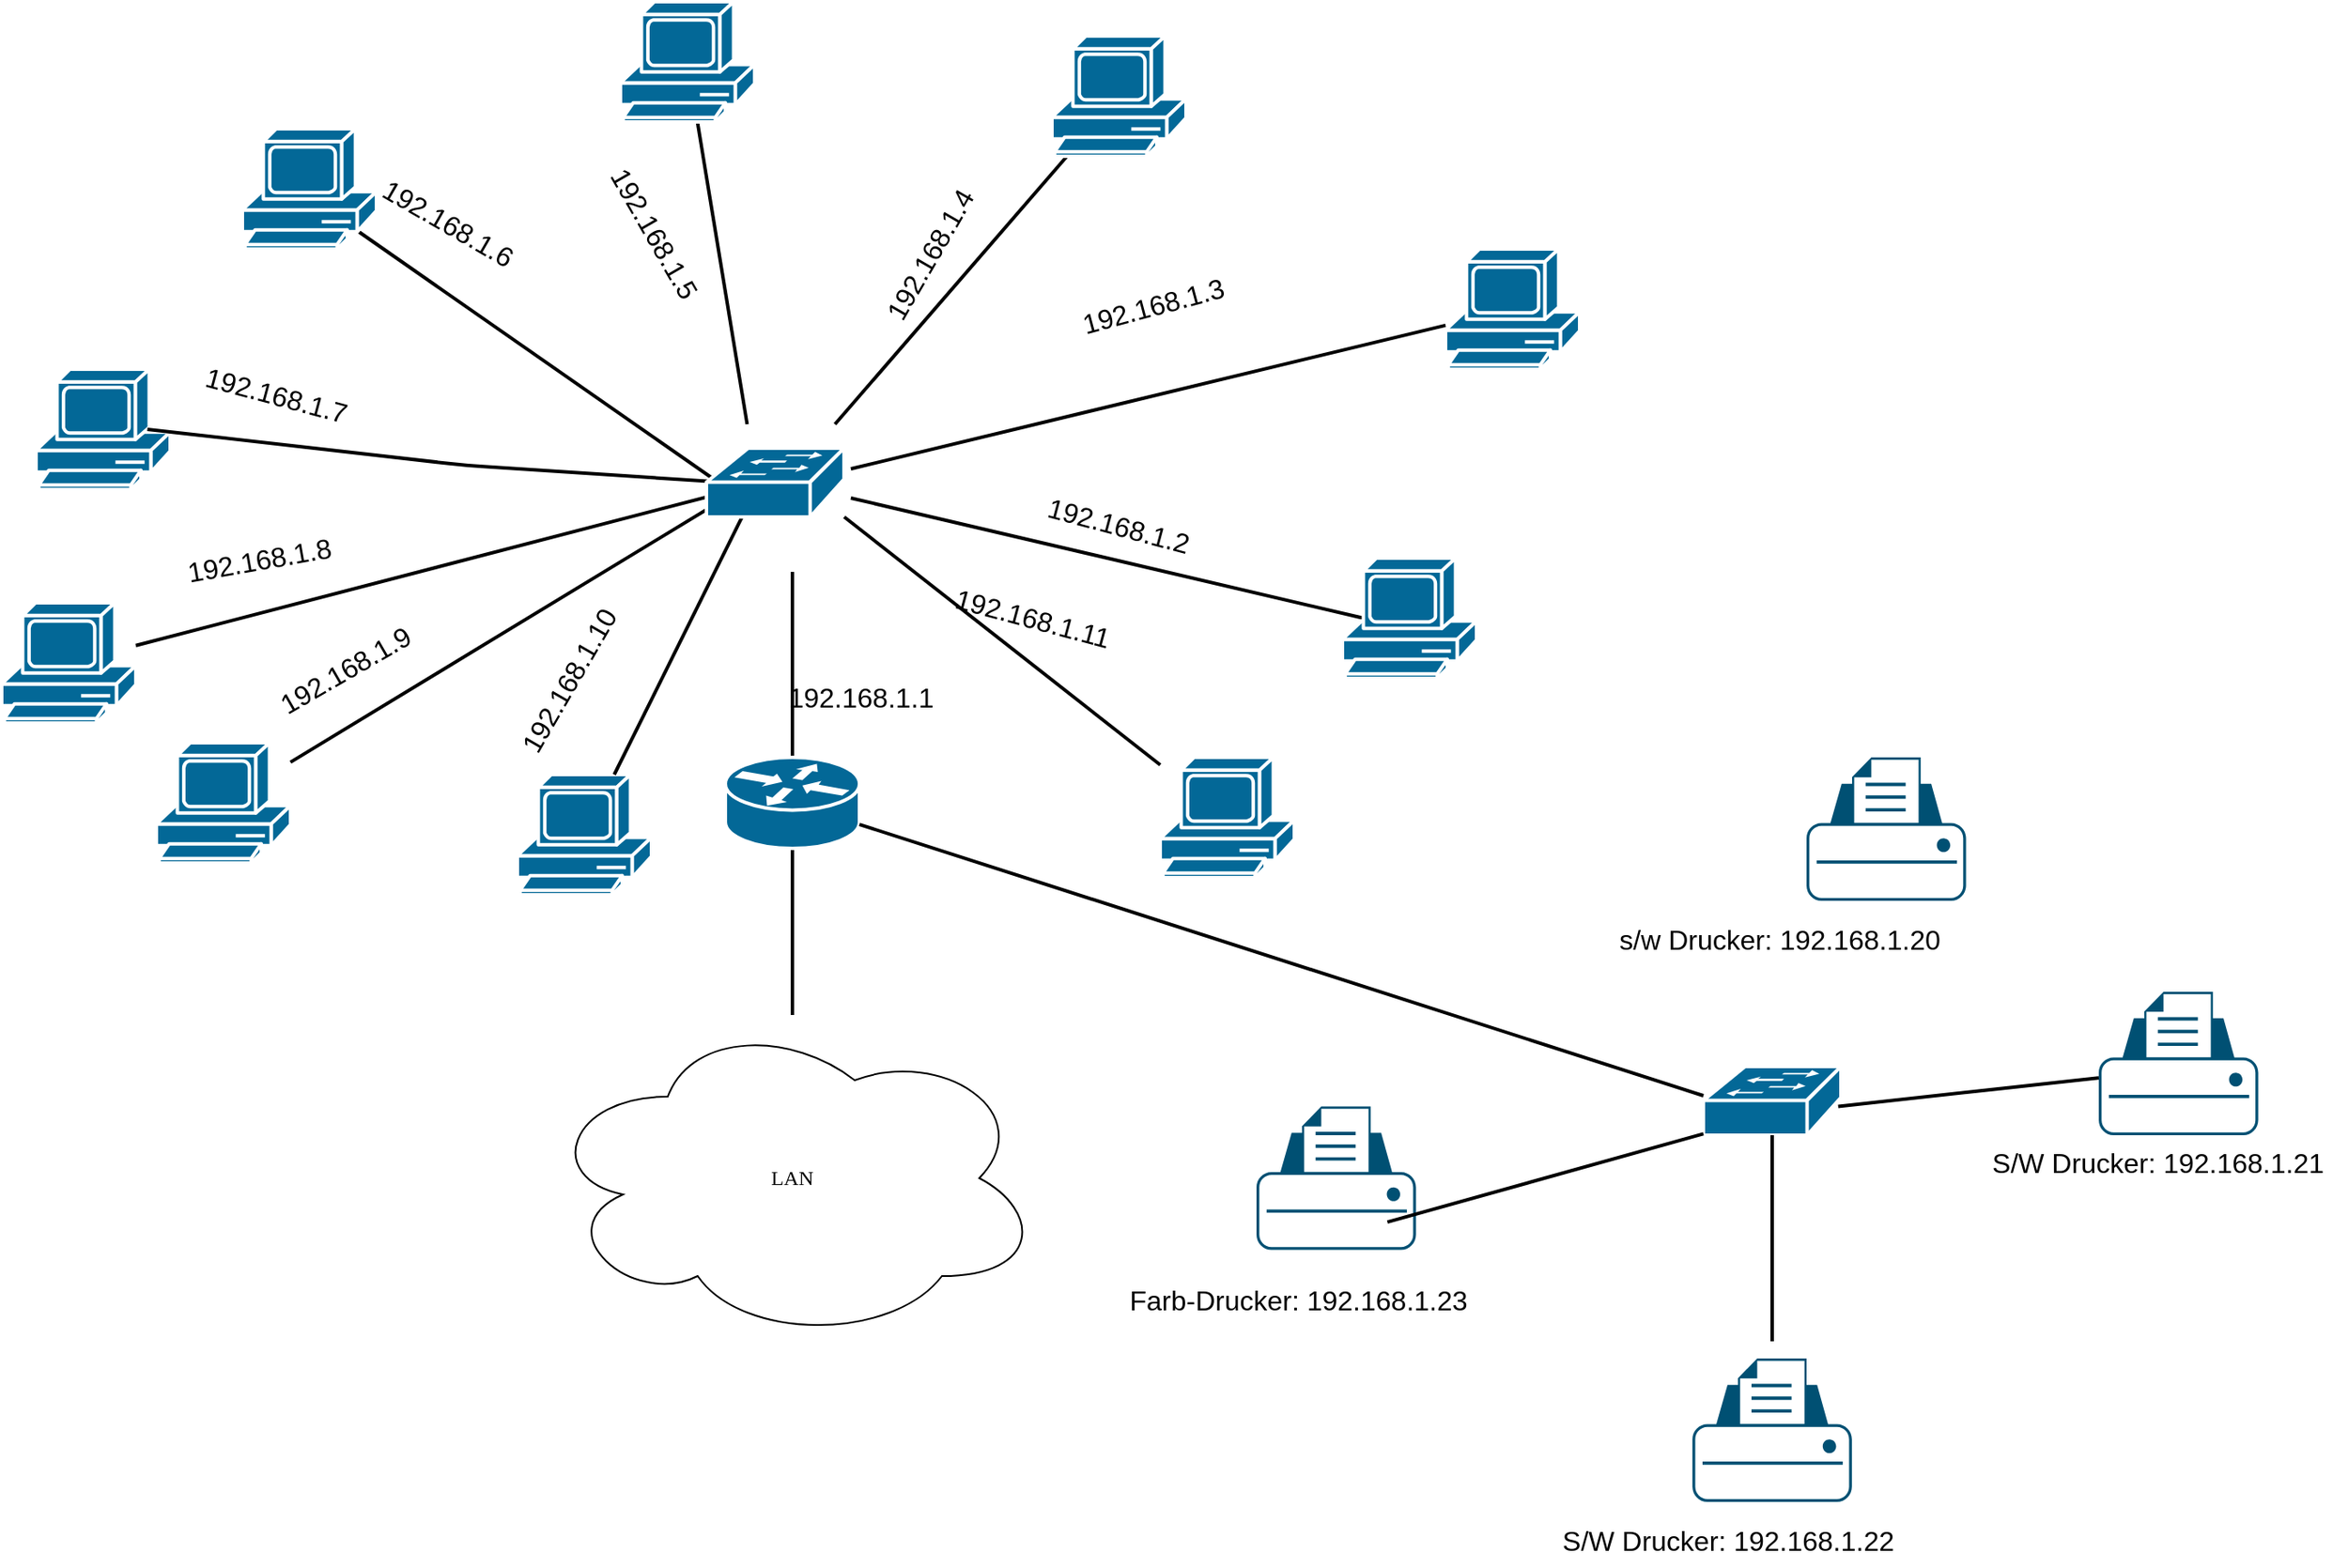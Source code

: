 <mxfile version="24.5.2" type="device">
  <diagram name="Page-1" id="c37626ed-c26b-45fb-9056-f9ebc6bb27b6">
    <mxGraphModel dx="1982" dy="1029" grid="1" gridSize="10" guides="1" tooltips="1" connect="1" arrows="1" fold="1" page="1" pageScale="1" pageWidth="1100" pageHeight="850" background="none" math="0" shadow="0">
      <root>
        <mxCell id="0" />
        <mxCell id="1" parent="0" />
        <mxCell id="1c7a67bf8fd3230f-38" style="edgeStyle=none;html=1;labelBackgroundColor=none;startFill=0;endArrow=none;endFill=0;strokeWidth=2;fontFamily=Verdana;fontSize=12;" parent="1" source="bFBtrg1Y9vZwwNPvwAea-11" edge="1">
          <mxGeometry relative="1" as="geometry">
            <mxPoint x="968.329" y="392" as="sourcePoint" />
            <mxPoint x="1023.671" y="476" as="targetPoint" />
          </mxGeometry>
        </mxCell>
        <mxCell id="1c7a67bf8fd3230f-39" style="edgeStyle=none;html=1;labelBackgroundColor=none;startFill=0;endArrow=none;endFill=0;strokeWidth=2;fontFamily=Verdana;fontSize=12;" parent="1" source="bFBtrg1Y9vZwwNPvwAea-10" edge="1">
          <mxGeometry relative="1" as="geometry">
            <mxPoint x="1119.235" y="392" as="sourcePoint" />
            <mxPoint x="1074.765" y="476" as="targetPoint" />
          </mxGeometry>
        </mxCell>
        <mxCell id="1c7a67bf8fd3230f-40" style="edgeStyle=none;html=1;labelBackgroundColor=none;startFill=0;endArrow=none;endFill=0;strokeWidth=2;fontFamily=Verdana;fontSize=12;" parent="1" source="bFBtrg1Y9vZwwNPvwAea-8" edge="1">
          <mxGeometry relative="1" as="geometry">
            <mxPoint x="1340" y="366" as="sourcePoint" />
            <mxPoint x="1084" y="502" as="targetPoint" />
          </mxGeometry>
        </mxCell>
        <mxCell id="1c7a67bf8fd3230f-41" style="edgeStyle=none;html=1;labelBackgroundColor=none;startFill=0;endArrow=none;endFill=0;strokeWidth=2;fontFamily=Verdana;fontSize=12;entryX=0.16;entryY=0.5;entryDx=0;entryDy=0;entryPerimeter=0;" parent="1" target="bFBtrg1Y9vZwwNPvwAea-5" edge="1">
          <mxGeometry relative="1" as="geometry">
            <mxPoint x="1084" y="519" as="sourcePoint" />
            <mxPoint x="1240" y="519" as="targetPoint" />
          </mxGeometry>
        </mxCell>
        <mxCell id="1c7a67bf8fd3230f-45" style="edgeStyle=none;html=1;labelBackgroundColor=none;startFill=0;endArrow=none;endFill=0;strokeWidth=2;fontFamily=Verdana;fontSize=12;entryX=0.86;entryY=0.85;entryDx=0;entryDy=0;entryPerimeter=0;" parent="1" target="bFBtrg1Y9vZwwNPvwAea-12" edge="1">
          <mxGeometry relative="1" as="geometry">
            <mxPoint x="1020" y="519" as="sourcePoint" />
            <mxPoint x="774" y="519" as="targetPoint" />
          </mxGeometry>
        </mxCell>
        <mxCell id="1c7a67bf8fd3230f-49" style="edgeStyle=none;html=1;labelBackgroundColor=none;startFill=0;endArrow=none;endFill=0;strokeWidth=2;fontFamily=Verdana;fontSize=12;exitX=0.5;exitY=1;exitDx=0;exitDy=0;" parent="1" edge="1">
          <mxGeometry relative="1" as="geometry">
            <mxPoint x="1050" y="562" as="sourcePoint" />
            <mxPoint x="1050" y="670" as="targetPoint" />
            <Array as="points" />
          </mxGeometry>
        </mxCell>
        <mxCell id="1c7a67bf8fd3230f-13" value="LAN" style="ellipse;shape=cloud;whiteSpace=wrap;html=1;rounded=0;shadow=0;comic=0;strokeWidth=1;fontFamily=Verdana;fontSize=12;" parent="1" vertex="1">
          <mxGeometry x="905" y="820" width="290" height="190" as="geometry" />
        </mxCell>
        <mxCell id="1c7a67bf8fd3230f-55" style="edgeStyle=none;html=1;labelBackgroundColor=none;startFill=0;endArrow=none;endFill=0;strokeWidth=2;fontFamily=Verdana;fontSize=12;" parent="1" source="1c7a67bf8fd3230f-46" target="1c7a67bf8fd3230f-13" edge="1">
          <mxGeometry relative="1" as="geometry" />
        </mxCell>
        <mxCell id="1c7a67bf8fd3230f-46" value="" style="shape=mxgraph.cisco.routers.router;html=1;dashed=0;fillColor=#036897;strokeColor=#ffffff;strokeWidth=2;verticalLabelPosition=bottom;verticalAlign=top;rounded=0;shadow=0;comic=0;fontFamily=Verdana;fontSize=12;" parent="1" vertex="1">
          <mxGeometry x="1011" y="670" width="78" height="53" as="geometry" />
        </mxCell>
        <mxCell id="bFBtrg1Y9vZwwNPvwAea-1" value="192.168.1.1" style="text;html=1;align=center;verticalAlign=middle;whiteSpace=wrap;rounded=0;fontSize=16;" vertex="1" parent="1">
          <mxGeometry x="1060" y="620" width="60" height="30" as="geometry" />
        </mxCell>
        <mxCell id="bFBtrg1Y9vZwwNPvwAea-5" value="" style="shape=mxgraph.cisco.computers_and_peripherals.pc;sketch=0;html=1;pointerEvents=1;dashed=0;fillColor=#036897;strokeColor=#ffffff;strokeWidth=2;verticalLabelPosition=bottom;verticalAlign=top;align=center;outlineConnect=0;" vertex="1" parent="1">
          <mxGeometry x="1370" y="554" width="78" height="70" as="geometry" />
        </mxCell>
        <mxCell id="bFBtrg1Y9vZwwNPvwAea-7" value="192.168.1.2" style="text;html=1;align=center;verticalAlign=middle;whiteSpace=wrap;rounded=0;fontSize=16;rotation=15;" vertex="1" parent="1">
          <mxGeometry x="1210" y="520" width="60" height="30" as="geometry" />
        </mxCell>
        <mxCell id="bFBtrg1Y9vZwwNPvwAea-8" value="" style="shape=mxgraph.cisco.computers_and_peripherals.pc;sketch=0;html=1;pointerEvents=1;dashed=0;fillColor=#036897;strokeColor=#ffffff;strokeWidth=2;verticalLabelPosition=bottom;verticalAlign=top;align=center;outlineConnect=0;" vertex="1" parent="1">
          <mxGeometry x="1430" y="374" width="78" height="70" as="geometry" />
        </mxCell>
        <mxCell id="bFBtrg1Y9vZwwNPvwAea-9" value="192.168.1.3" style="text;html=1;align=center;verticalAlign=middle;whiteSpace=wrap;rounded=0;fontSize=16;rotation=-15;" vertex="1" parent="1">
          <mxGeometry x="1230" y="392" width="60" height="30" as="geometry" />
        </mxCell>
        <mxCell id="bFBtrg1Y9vZwwNPvwAea-10" value="" style="shape=mxgraph.cisco.computers_and_peripherals.pc;sketch=0;html=1;pointerEvents=1;dashed=0;fillColor=#036897;strokeColor=#ffffff;strokeWidth=2;verticalLabelPosition=bottom;verticalAlign=top;align=center;outlineConnect=0;" vertex="1" parent="1">
          <mxGeometry x="1201" y="250" width="78" height="70" as="geometry" />
        </mxCell>
        <mxCell id="bFBtrg1Y9vZwwNPvwAea-11" value="" style="shape=mxgraph.cisco.computers_and_peripherals.pc;sketch=0;html=1;pointerEvents=1;dashed=0;fillColor=#036897;strokeColor=#ffffff;strokeWidth=2;verticalLabelPosition=bottom;verticalAlign=top;align=center;outlineConnect=0;" vertex="1" parent="1">
          <mxGeometry x="950" y="230" width="78" height="70" as="geometry" />
        </mxCell>
        <mxCell id="bFBtrg1Y9vZwwNPvwAea-12" value="" style="shape=mxgraph.cisco.computers_and_peripherals.pc;sketch=0;html=1;pointerEvents=1;dashed=0;fillColor=#036897;strokeColor=#ffffff;strokeWidth=2;verticalLabelPosition=bottom;verticalAlign=top;align=center;outlineConnect=0;" vertex="1" parent="1">
          <mxGeometry x="730" y="304" width="78" height="70" as="geometry" />
        </mxCell>
        <mxCell id="bFBtrg1Y9vZwwNPvwAea-15" value="192.168.1.5" style="text;html=1;align=center;verticalAlign=middle;whiteSpace=wrap;rounded=0;fontSize=16;rotation=60;" vertex="1" parent="1">
          <mxGeometry x="940" y="350" width="60" height="30" as="geometry" />
        </mxCell>
        <mxCell id="bFBtrg1Y9vZwwNPvwAea-16" value="192.168.1.6" style="text;html=1;align=center;verticalAlign=middle;whiteSpace=wrap;rounded=0;fontSize=16;rotation=30;" vertex="1" parent="1">
          <mxGeometry x="820" y="344" width="60" height="30" as="geometry" />
        </mxCell>
        <mxCell id="bFBtrg1Y9vZwwNPvwAea-19" value="192.168.1.4" style="text;html=1;align=center;verticalAlign=middle;whiteSpace=wrap;rounded=0;fontSize=16;rotation=-60;" vertex="1" parent="1">
          <mxGeometry x="1100" y="362" width="60" height="30" as="geometry" />
        </mxCell>
        <mxCell id="bFBtrg1Y9vZwwNPvwAea-20" value="" style="shape=mxgraph.cisco.computers_and_peripherals.pc;sketch=0;html=1;pointerEvents=1;dashed=0;fillColor=#036897;strokeColor=#ffffff;strokeWidth=2;verticalLabelPosition=bottom;verticalAlign=top;align=center;outlineConnect=0;" vertex="1" parent="1">
          <mxGeometry x="1264" y="670" width="78" height="70" as="geometry" />
        </mxCell>
        <mxCell id="bFBtrg1Y9vZwwNPvwAea-23" style="edgeStyle=none;html=1;labelBackgroundColor=none;startFill=0;endArrow=none;endFill=0;strokeWidth=2;fontFamily=Verdana;fontSize=12;" edge="1" parent="1" target="bFBtrg1Y9vZwwNPvwAea-20">
          <mxGeometry relative="1" as="geometry">
            <mxPoint x="1080.148" y="530.0" as="sourcePoint" />
            <mxPoint x="1252" y="570" as="targetPoint" />
          </mxGeometry>
        </mxCell>
        <mxCell id="bFBtrg1Y9vZwwNPvwAea-24" value="" style="shape=mxgraph.cisco.computers_and_peripherals.pc;sketch=0;html=1;pointerEvents=1;dashed=0;fillColor=#036897;strokeColor=#ffffff;strokeWidth=2;verticalLabelPosition=bottom;verticalAlign=top;align=center;outlineConnect=0;" vertex="1" parent="1">
          <mxGeometry x="610" y="444" width="78" height="70" as="geometry" />
        </mxCell>
        <mxCell id="bFBtrg1Y9vZwwNPvwAea-28" value="" style="shape=mxgraph.cisco.computers_and_peripherals.pc;sketch=0;html=1;pointerEvents=1;dashed=0;fillColor=#036897;strokeColor=#ffffff;strokeWidth=2;verticalLabelPosition=bottom;verticalAlign=top;align=center;outlineConnect=0;" vertex="1" parent="1">
          <mxGeometry x="890" y="680" width="78" height="70" as="geometry" />
        </mxCell>
        <mxCell id="bFBtrg1Y9vZwwNPvwAea-29" value="" style="shape=mxgraph.cisco.computers_and_peripherals.pc;sketch=0;html=1;pointerEvents=1;dashed=0;fillColor=#036897;strokeColor=#ffffff;strokeWidth=2;verticalLabelPosition=bottom;verticalAlign=top;align=center;outlineConnect=0;" vertex="1" parent="1">
          <mxGeometry x="590" y="580" width="78" height="70" as="geometry" />
        </mxCell>
        <mxCell id="bFBtrg1Y9vZwwNPvwAea-30" value="" style="shape=mxgraph.cisco.computers_and_peripherals.pc;sketch=0;html=1;pointerEvents=1;dashed=0;fillColor=#036897;strokeColor=#ffffff;strokeWidth=2;verticalLabelPosition=bottom;verticalAlign=top;align=center;outlineConnect=0;" vertex="1" parent="1">
          <mxGeometry x="680" y="661.5" width="78" height="70" as="geometry" />
        </mxCell>
        <mxCell id="bFBtrg1Y9vZwwNPvwAea-32" style="edgeStyle=none;html=1;labelBackgroundColor=none;startFill=0;endArrow=none;endFill=0;strokeWidth=2;fontFamily=Verdana;fontSize=12;exitX=0;exitY=0.985;exitDx=0;exitDy=0;exitPerimeter=0;" edge="1" parent="1" target="bFBtrg1Y9vZwwNPvwAea-28">
          <mxGeometry relative="1" as="geometry">
            <mxPoint x="1021" y="529.49" as="sourcePoint" />
            <mxPoint x="1021" y="703" as="targetPoint" />
          </mxGeometry>
        </mxCell>
        <mxCell id="bFBtrg1Y9vZwwNPvwAea-33" style="edgeStyle=none;html=1;labelBackgroundColor=none;startFill=0;endArrow=none;endFill=0;strokeWidth=2;fontFamily=Verdana;fontSize=12;exitX=0;exitY=0.5;exitDx=0;exitDy=0;exitPerimeter=0;" edge="1" parent="1" target="bFBtrg1Y9vZwwNPvwAea-30">
          <mxGeometry relative="1" as="geometry">
            <mxPoint x="1021" y="513" as="sourcePoint" />
            <mxPoint x="853" y="665" as="targetPoint" />
          </mxGeometry>
        </mxCell>
        <mxCell id="bFBtrg1Y9vZwwNPvwAea-34" style="edgeStyle=none;html=1;labelBackgroundColor=none;startFill=0;endArrow=none;endFill=0;strokeWidth=2;fontFamily=Verdana;fontSize=12;exitX=0;exitY=0.5;exitDx=0;exitDy=0;exitPerimeter=0;" edge="1" parent="1" target="bFBtrg1Y9vZwwNPvwAea-29">
          <mxGeometry relative="1" as="geometry">
            <mxPoint x="1021" y="513" as="sourcePoint" />
            <mxPoint x="700" y="642.333" as="targetPoint" />
          </mxGeometry>
        </mxCell>
        <mxCell id="bFBtrg1Y9vZwwNPvwAea-35" style="edgeStyle=none;html=1;labelBackgroundColor=none;startFill=0;endArrow=none;endFill=0;strokeWidth=2;fontFamily=Verdana;fontSize=12;entryX=0.83;entryY=0.5;entryDx=0;entryDy=0;entryPerimeter=0;" edge="1" parent="1" target="bFBtrg1Y9vZwwNPvwAea-24">
          <mxGeometry relative="1" as="geometry">
            <mxPoint x="1021" y="510.544" as="sourcePoint" />
            <mxPoint x="770" y="554" as="targetPoint" />
            <Array as="points">
              <mxPoint x="860" y="500" />
            </Array>
          </mxGeometry>
        </mxCell>
        <mxCell id="bFBtrg1Y9vZwwNPvwAea-38" value="192.168.1.11" style="text;html=1;align=center;verticalAlign=middle;whiteSpace=wrap;rounded=0;fontSize=16;rotation=15;" vertex="1" parent="1">
          <mxGeometry x="1160" y="574" width="60" height="30" as="geometry" />
        </mxCell>
        <mxCell id="bFBtrg1Y9vZwwNPvwAea-39" value="1&lt;span style=&quot;color: rgba(0, 0, 0, 0); font-family: monospace; font-size: 0px; text-align: start; text-wrap: nowrap;&quot;&gt;%3CmxGraphModel%3E%3Croot%3E%3CmxCell%20id%3D%220%22%2F%3E%3CmxCell%20id%3D%221%22%20parent%3D%220%22%2F%3E%3CmxCell%20id%3D%222%22%20value%3D%22192.168.1.6%22%20style%3D%22text%3Bhtml%3D1%3Balign%3Dcenter%3BverticalAlign%3Dmiddle%3BwhiteSpace%3Dwrap%3Brounded%3D0%3BfontSize%3D16%3Brotation%3D15%3B%22%20vertex%3D%221%22%20parent%3D%221%22%3E%3CmxGeometry%20x%3D%22830%22%20y%3D%22470%22%20width%3D%2260%22%20height%3D%2230%22%20as%3D%22geometry%22%2F%3E%3C%2FmxCell%3E%3C%2Froot%3E%3C%2FmxGraphModel%3E&lt;/span&gt;92.168.1.7" style="text;html=1;align=center;verticalAlign=middle;whiteSpace=wrap;rounded=0;fontSize=16;rotation=15;" vertex="1" parent="1">
          <mxGeometry x="720" y="444" width="60" height="30" as="geometry" />
        </mxCell>
        <mxCell id="bFBtrg1Y9vZwwNPvwAea-40" value="1&lt;span style=&quot;color: rgba(0, 0, 0, 0); font-family: monospace; font-size: 0px; text-align: start; text-wrap: nowrap;&quot;&gt;%3CmxGraphModel%3E%3Croot%3E%3CmxCell%20id%3D%220%22%2F%3E%3CmxCell%20id%3D%221%22%20parent%3D%220%22%2F%3E%3CmxCell%20id%3D%222%22%20value%3D%22192.168.1.6%22%20style%3D%22text%3Bhtml%3D1%3Balign%3Dcenter%3BverticalAlign%3Dmiddle%3BwhiteSpace%3Dwrap%3Brounded%3D0%3BfontSize%3D16%3Brotation%3D15%3B%22%20vertex%3D%221%22%20parent%3D%221%22%3E%3CmxGeometry%20x%3D%22830%22%20y%3D%22470%22%20width%3D%2260%22%20height%3D%2230%22%20as%3D%22geometry%22%2F%3E%3C%2FmxCell%3E%3C%2Froot%3E%3C%2FmxGraphModel%3E&lt;/span&gt;92.1&lt;span style=&quot;color: rgba(0, 0, 0, 0); font-family: monospace; font-size: 0px; text-align: start; text-wrap: nowrap;&quot;&gt;%3CmxGraphModel%3E%3Croot%3E%3CmxCell%20id%3D%220%22%2F%3E%3CmxCell%20id%3D%221%22%20parent%3D%220%22%2F%3E%3CmxCell%20id%3D%222%22%20value%3D%221%26lt%3Bspan%20style%3D%26quot%3Bcolor%3A%20rgba(0%2C%200%2C%200%2C%200)%3B%20font-family%3A%20monospace%3B%20font-size%3A%200px%3B%20text-align%3A%20start%3B%20text-wrap%3A%20nowrap%3B%26quot%3B%26gt%3B%253CmxGraphModel%253E%253Croot%253E%253CmxCell%2520id%253D%25220%2522%252F%253E%253CmxCell%2520id%253D%25221%2522%2520parent%253D%25220%2522%252F%253E%253CmxCell%2520id%253D%25222%2522%2520value%253D%2522192.168.1.6%2522%2520style%253D%2522text%253Bhtml%253D1%253Balign%253Dcenter%253BverticalAlign%253Dmiddle%253BwhiteSpace%253Dwrap%253Brounded%253D0%253BfontSize%253D16%253Brotation%253D15%253B%2522%2520vertex%253D%25221%2522%2520parent%253D%25221%2522%253E%253CmxGeometry%2520x%253D%2522830%2522%2520y%253D%2522470%2522%2520width%253D%252260%2522%2520height%253D%252230%2522%2520as%253D%2522geometry%2522%252F%253E%253C%252FmxCell%253E%253C%252Froot%253E%253C%252FmxGraphModel%253E%26lt%3B%2Fspan%26gt%3B92.168.1.7%22%20style%3D%22text%3Bhtml%3D1%3Balign%3Dcenter%3BverticalAlign%3Dmiddle%3BwhiteSpace%3Dwrap%3Brounded%3D0%3BfontSize%3D16%3Brotation%3D-15%3B%22%20vertex%3D%221%22%20parent%3D%221%22%3E%3CmxGeometry%20x%3D%22730%22%20y%3D%22530%22%20width%3D%2260%22%20height%3D%2230%22%20as%3D%22geometry%22%2F%3E%3C%2FmxCell%3E%3C%2Froot%3E%3C%2FmxGraphModel%3E&lt;/span&gt;68.1.8" style="text;html=1;align=center;verticalAlign=middle;whiteSpace=wrap;rounded=0;fontSize=16;rotation=-10;" vertex="1" parent="1">
          <mxGeometry x="710" y="540" width="60" height="30" as="geometry" />
        </mxCell>
        <mxCell id="bFBtrg1Y9vZwwNPvwAea-41" style="edgeStyle=none;curved=1;rounded=0;orthogonalLoop=1;jettySize=auto;html=1;exitX=0.5;exitY=0;exitDx=0;exitDy=0;fontSize=12;startSize=8;endSize=8;" edge="1" parent="1" source="bFBtrg1Y9vZwwNPvwAea-40" target="bFBtrg1Y9vZwwNPvwAea-40">
          <mxGeometry relative="1" as="geometry" />
        </mxCell>
        <mxCell id="bFBtrg1Y9vZwwNPvwAea-42" style="edgeStyle=none;curved=1;rounded=0;orthogonalLoop=1;jettySize=auto;html=1;exitX=0.5;exitY=0;exitDx=0;exitDy=0;fontSize=12;startSize=8;endSize=8;" edge="1" parent="1">
          <mxGeometry relative="1" as="geometry">
            <mxPoint x="793" y="612" as="sourcePoint" />
            <mxPoint x="793" y="612" as="targetPoint" />
          </mxGeometry>
        </mxCell>
        <mxCell id="bFBtrg1Y9vZwwNPvwAea-43" value="1&lt;span style=&quot;color: rgba(0, 0, 0, 0); font-family: monospace; font-size: 0px; text-align: start; text-wrap: nowrap;&quot;&gt;%3CmxGraphModel%3E%3Croot%3E%3CmxCell%20id%3D%220%22%2F%3E%3CmxCell%20id%3D%221%22%20parent%3D%220%22%2F%3E%3CmxCell%20id%3D%222%22%20value%3D%22192.168.1.6%22%20style%3D%22text%3Bhtml%3D1%3Balign%3Dcenter%3BverticalAlign%3Dmiddle%3BwhiteSpace%3Dwrap%3Brounded%3D0%3BfontSize%3D16%3Brotation%3D15%3B%22%20vertex%3D%221%22%20parent%3D%221%22%3E%3CmxGeometry%20x%3D%22830%22%20y%3D%22470%22%20width%3D%2260%22%20height%3D%2230%22%20as%3D%22geometry%22%2F%3E%3C%2FmxCell%3E%3C%2Froot%3E%3C%2FmxGraphModel%3E&lt;/span&gt;92.1&lt;span style=&quot;color: rgba(0, 0, 0, 0); font-family: monospace; font-size: 0px; text-align: start; text-wrap: nowrap;&quot;&gt;%3CmxGraphModel%3E%3Croot%3E%3CmxCell%20id%3D%220%22%2F%3E%3CmxCell%20id%3D%221%22%20parent%3D%220%22%2F%3E%3CmxCell%20id%3D%222%22%20value%3D%221%26lt%3Bspan%20style%3D%26quot%3Bcolor%3A%20rgba(0%2C%200%2C%200%2C%200)%3B%20font-family%3A%20monospace%3B%20font-size%3A%200px%3B%20text-align%3A%20start%3B%20text-wrap%3A%20nowrap%3B%26quot%3B%26gt%3B%253CmxGraphModel%253E%253Croot%253E%253CmxCell%2520id%253D%25220%2522%252F%253E%253CmxCell%2520id%253D%25221%2522%2520parent%253D%25220%2522%252F%253E%253CmxCell%2520id%253D%25222%2522%2520value%253D%2522192.168.1.6%2522%2520style%253D%2522text%253Bhtml%253D1%253Balign%253Dcenter%253BverticalAlign%253Dmiddle%253BwhiteSpace%253Dwrap%253Brounded%253D0%253BfontSize%253D16%253Brotation%253D15%253B%2522%2520vertex%253D%25221%2522%2520parent%253D%25221%2522%253E%253CmxGeometry%2520x%253D%2522830%2522%2520y%253D%2522470%2522%2520width%253D%252260%2522%2520height%253D%252230%2522%2520as%253D%2522geometry%2522%252F%253E%253C%252FmxCell%253E%253C%252Froot%253E%253C%252FmxGraphModel%253E%26lt%3B%2Fspan%26gt%3B92.168.1.7%22%20style%3D%22text%3Bhtml%3D1%3Balign%3Dcenter%3BverticalAlign%3Dmiddle%3BwhiteSpace%3Dwrap%3Brounded%3D0%3BfontSize%3D16%3Brotation%3D-15%3B%22%20vertex%3D%221%22%20parent%3D%221%22%3E%3CmxGeometry%20x%3D%22730%22%20y%3D%22530%22%20width%3D%2260%22%20height%3D%2230%22%20as%3D%22geometry%22%2F%3E%3C%2FmxCell%3E%3C%2Froot%3E%3C%2FmxGraphModel%3E&lt;/span&gt;68.1.9" style="text;html=1;align=center;verticalAlign=middle;whiteSpace=wrap;rounded=0;fontSize=16;rotation=-30;" vertex="1" parent="1">
          <mxGeometry x="760" y="604" width="60" height="30" as="geometry" />
        </mxCell>
        <mxCell id="bFBtrg1Y9vZwwNPvwAea-45" value="1&lt;span style=&quot;color: rgba(0, 0, 0, 0); font-family: monospace; font-size: 0px; text-align: start; text-wrap: nowrap;&quot;&gt;%3CmxGraphModel%3E%3Croot%3E%3CmxCell%20id%3D%220%22%2F%3E%3CmxCell%20id%3D%221%22%20parent%3D%220%22%2F%3E%3CmxCell%20id%3D%222%22%20value%3D%22192.168.1.6%22%20style%3D%22text%3Bhtml%3D1%3Balign%3Dcenter%3BverticalAlign%3Dmiddle%3BwhiteSpace%3Dwrap%3Brounded%3D0%3BfontSize%3D16%3Brotation%3D15%3B%22%20vertex%3D%221%22%20parent%3D%221%22%3E%3CmxGeometry%20x%3D%22830%22%20y%3D%22470%22%20width%3D%2260%22%20height%3D%2230%22%20as%3D%22geometry%22%2F%3E%3C%2FmxCell%3E%3C%2Froot%3E%3C%2FmxGraphModel%3E&lt;/span&gt;92.1&lt;span style=&quot;color: rgba(0, 0, 0, 0); font-family: monospace; font-size: 0px; text-align: start; text-wrap: nowrap;&quot;&gt;%3CmxGraphModel%3E%3Croot%3E%3CmxCell%20id%3D%220%22%2F%3E%3CmxCell%20id%3D%221%22%20parent%3D%220%22%2F%3E%3CmxCell%20id%3D%222%22%20value%3D%221%26lt%3Bspan%20style%3D%26quot%3Bcolor%3A%20rgba(0%2C%200%2C%200%2C%200)%3B%20font-family%3A%20monospace%3B%20font-size%3A%200px%3B%20text-align%3A%20start%3B%20text-wrap%3A%20nowrap%3B%26quot%3B%26gt%3B%253CmxGraphModel%253E%253Croot%253E%253CmxCell%2520id%253D%25220%2522%252F%253E%253CmxCell%2520id%253D%25221%2522%2520parent%253D%25220%2522%252F%253E%253CmxCell%2520id%253D%25222%2522%2520value%253D%2522192.168.1.6%2522%2520style%253D%2522text%253Bhtml%253D1%253Balign%253Dcenter%253BverticalAlign%253Dmiddle%253BwhiteSpace%253Dwrap%253Brounded%253D0%253BfontSize%253D16%253Brotation%253D15%253B%2522%2520vertex%253D%25221%2522%2520parent%253D%25221%2522%253E%253CmxGeometry%2520x%253D%2522830%2522%2520y%253D%2522470%2522%2520width%253D%252260%2522%2520height%253D%252230%2522%2520as%253D%2522geometry%2522%252F%253E%253C%252FmxCell%253E%253C%252Froot%253E%253C%252FmxGraphModel%253E%26lt%3B%2Fspan%26gt%3B92.168.1.7%22%20style%3D%22text%3Bhtml%3D1%3Balign%3Dcenter%3BverticalAlign%3Dmiddle%3BwhiteSpace%3Dwrap%3Brounded%3D0%3BfontSize%3D16%3Brotation%3D-15%3B%22%20vertex%3D%221%22%20parent%3D%221%22%3E%3CmxGeometry%20x%3D%22730%22%20y%3D%22530%22%20width%3D%2260%22%20height%3D%2230%22%20as%3D%22geometry%22%2F%3E%3C%2FmxCell%3E%3C%2Froot%3E%3C%2FmxGraphModel%3E&lt;/span&gt;68.1.10" style="text;html=1;align=center;verticalAlign=middle;whiteSpace=wrap;rounded=0;fontSize=16;rotation=-60;" vertex="1" parent="1">
          <mxGeometry x="890" y="610" width="60" height="30" as="geometry" />
        </mxCell>
        <mxCell id="bFBtrg1Y9vZwwNPvwAea-47" style="edgeStyle=none;html=1;labelBackgroundColor=none;startFill=0;endArrow=none;endFill=0;strokeWidth=2;fontFamily=Verdana;fontSize=12;entryX=0;entryY=0.5;entryDx=0;entryDy=0;entryPerimeter=0;" edge="1" parent="1" source="1c7a67bf8fd3230f-46">
          <mxGeometry relative="1" as="geometry">
            <mxPoint x="1148" y="770" as="sourcePoint" />
            <mxPoint x="1580" y="867" as="targetPoint" />
          </mxGeometry>
        </mxCell>
        <mxCell id="bFBtrg1Y9vZwwNPvwAea-48" value="" style="shape=mxgraph.cisco.switches.workgroup_switch;sketch=0;html=1;pointerEvents=1;dashed=0;fillColor=#036897;strokeColor=#ffffff;strokeWidth=2;verticalLabelPosition=bottom;verticalAlign=top;align=center;outlineConnect=0;" vertex="1" parent="1">
          <mxGeometry x="1000" y="490" width="80" height="40" as="geometry" />
        </mxCell>
        <mxCell id="bFBtrg1Y9vZwwNPvwAea-50" value="" style="shape=mxgraph.cisco.switches.workgroup_switch;sketch=0;html=1;pointerEvents=1;dashed=0;fillColor=#036897;strokeColor=#ffffff;strokeWidth=2;verticalLabelPosition=bottom;verticalAlign=top;align=center;outlineConnect=0;" vertex="1" parent="1">
          <mxGeometry x="1580" y="850" width="80" height="40" as="geometry" />
        </mxCell>
        <mxCell id="bFBtrg1Y9vZwwNPvwAea-51" value="" style="points=[[0.22,0.185,0],[0.5,0,0],[0.78,0.185,0],[0.975,0.49,0],[1,0.73,0],[0.975,0.97,0],[0.5,1,0],[0.025,0.97,0],[0,0.73,0],[0.025,0.49,0]];verticalLabelPosition=bottom;sketch=0;html=1;verticalAlign=top;aspect=fixed;align=center;pointerEvents=1;shape=mxgraph.cisco19.printer;fillColor=#005073;strokeColor=none;" vertex="1" parent="1">
          <mxGeometry x="1810" y="806.5" width="92.78" height="83.5" as="geometry" />
        </mxCell>
        <mxCell id="bFBtrg1Y9vZwwNPvwAea-53" style="edgeStyle=none;html=1;labelBackgroundColor=none;startFill=0;endArrow=none;endFill=0;strokeWidth=2;fontFamily=Verdana;fontSize=12;exitX=0.98;exitY=0.5;exitDx=0;exitDy=0;exitPerimeter=0;" edge="1" parent="1">
          <mxGeometry relative="1" as="geometry">
            <mxPoint x="1658.4" y="873.25" as="sourcePoint" />
            <mxPoint x="1810" y="856.596" as="targetPoint" />
          </mxGeometry>
        </mxCell>
        <mxCell id="bFBtrg1Y9vZwwNPvwAea-54" value="" style="points=[[0.22,0.185,0],[0.5,0,0],[0.78,0.185,0],[0.975,0.49,0],[1,0.73,0],[0.975,0.97,0],[0.5,1,0],[0.025,0.97,0],[0,0.73,0],[0.025,0.49,0]];verticalLabelPosition=bottom;sketch=0;html=1;verticalAlign=top;aspect=fixed;align=center;pointerEvents=1;shape=mxgraph.cisco19.printer;fillColor=#005073;strokeColor=none;" vertex="1" parent="1">
          <mxGeometry x="1640" y="670" width="92.78" height="83.5" as="geometry" />
        </mxCell>
        <mxCell id="bFBtrg1Y9vZwwNPvwAea-55" value="" style="points=[[0.22,0.185,0],[0.5,0,0],[0.78,0.185,0],[0.975,0.49,0],[1,0.73,0],[0.975,0.97,0],[0.5,1,0],[0.025,0.97,0],[0,0.73,0],[0.025,0.49,0]];verticalLabelPosition=bottom;sketch=0;html=1;verticalAlign=top;aspect=fixed;align=center;pointerEvents=1;shape=mxgraph.cisco19.printer;fillColor=#005073;strokeColor=none;" vertex="1" parent="1">
          <mxGeometry x="1573.61" y="1020" width="92.78" height="83.5" as="geometry" />
        </mxCell>
        <mxCell id="bFBtrg1Y9vZwwNPvwAea-56" value="" style="points=[[0.22,0.185,0],[0.5,0,0],[0.78,0.185,0],[0.975,0.49,0],[1,0.73,0],[0.975,0.97,0],[0.5,1,0],[0.025,0.97,0],[0,0.73,0],[0.025,0.49,0]];verticalLabelPosition=bottom;sketch=0;html=1;verticalAlign=top;aspect=fixed;align=center;pointerEvents=1;shape=mxgraph.cisco19.printer;fillColor=#005073;strokeColor=none;" vertex="1" parent="1">
          <mxGeometry x="1320" y="873.25" width="92.78" height="83.5" as="geometry" />
        </mxCell>
        <mxCell id="bFBtrg1Y9vZwwNPvwAea-57" value="s/w Drucker:&amp;nbsp;192.168.1.20" style="text;html=1;align=center;verticalAlign=middle;resizable=0;points=[];autosize=1;strokeColor=none;fillColor=none;fontSize=16;" vertex="1" parent="1">
          <mxGeometry x="1519" y="761" width="210" height="30" as="geometry" />
        </mxCell>
        <mxCell id="bFBtrg1Y9vZwwNPvwAea-58" value="S/W Drucker:&amp;nbsp;192.168.1.21" style="text;html=1;align=center;verticalAlign=middle;resizable=0;points=[];autosize=1;strokeColor=none;fillColor=none;fontSize=16;" vertex="1" parent="1">
          <mxGeometry x="1734" y="891" width="220" height="30" as="geometry" />
        </mxCell>
        <mxCell id="bFBtrg1Y9vZwwNPvwAea-59" value="S/W Drucker:&amp;nbsp;192.168.1.22" style="text;html=1;align=center;verticalAlign=middle;resizable=0;points=[];autosize=1;strokeColor=none;fillColor=none;fontSize=16;" vertex="1" parent="1">
          <mxGeometry x="1484" y="1111" width="220" height="30" as="geometry" />
        </mxCell>
        <mxCell id="bFBtrg1Y9vZwwNPvwAea-61" value="Farb-Drucker:&amp;nbsp;192.168.1.23" style="text;html=1;align=center;verticalAlign=middle;resizable=0;points=[];autosize=1;strokeColor=none;fillColor=none;fontSize=16;" vertex="1" parent="1">
          <mxGeometry x="1234" y="971" width="220" height="30" as="geometry" />
        </mxCell>
        <mxCell id="bFBtrg1Y9vZwwNPvwAea-62" style="edgeStyle=none;html=1;labelBackgroundColor=none;startFill=0;endArrow=none;endFill=0;strokeWidth=2;fontFamily=Verdana;fontSize=12;" edge="1" parent="1" source="bFBtrg1Y9vZwwNPvwAea-50">
          <mxGeometry relative="1" as="geometry">
            <mxPoint x="1610.59" y="937.65" as="sourcePoint" />
            <mxPoint x="1620" y="1010" as="targetPoint" />
          </mxGeometry>
        </mxCell>
        <mxCell id="bFBtrg1Y9vZwwNPvwAea-63" style="edgeStyle=none;html=1;labelBackgroundColor=none;startFill=0;endArrow=none;endFill=0;strokeWidth=2;fontFamily=Verdana;fontSize=12;exitX=0.821;exitY=0.806;exitDx=0;exitDy=0;exitPerimeter=0;entryX=0;entryY=0.98;entryDx=0;entryDy=0;entryPerimeter=0;" edge="1" parent="1" source="bFBtrg1Y9vZwwNPvwAea-56" target="bFBtrg1Y9vZwwNPvwAea-50">
          <mxGeometry relative="1" as="geometry">
            <mxPoint x="1470" y="923.33" as="sourcePoint" />
            <mxPoint x="1621.6" y="906.676" as="targetPoint" />
          </mxGeometry>
        </mxCell>
      </root>
    </mxGraphModel>
  </diagram>
</mxfile>
